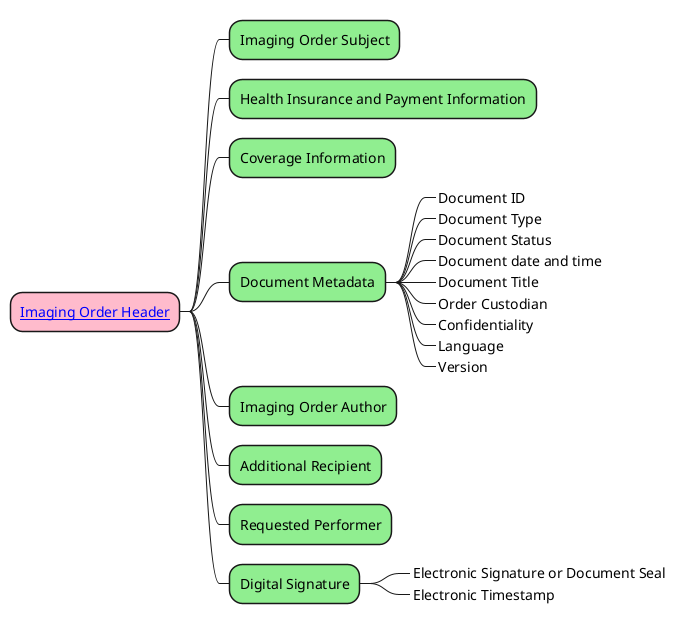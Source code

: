 @startmindmap
skinparam topurl StructureDefinition-

*[#FFBBCC] [[HeaderImagingOrder.html Imaging Order Header]]
**[#lightgreen] Imaging Order Subject
/'    Shell we keep or not?
** Preferred Health Professional
'/
**[#lightgreen] Health Insurance and Payment Information
/' ***_ Health insurance code
***_ Health insurance name
***_ Health insurance number '/
**[#lightgreen] Coverage Information
/'
** Attestation
***_ Attester
***_ DateTime
** Legal authentication
***_ Legal authenticator
***_ DateTime
'/
**[#lightgreen] Document Metadata
***_ Document ID
***_ Document Type
***_ Document Status
***_ Document date and time
***_ Document Title
***_ Order Custodian
***_ Confidentiality
***_ Language
***_ Version
**[#lightgreen] Imaging Order Author
**[#lightgreen] Additional Recipient
**[#lightgreen] Requested Performer
**[#lightgreen] Digital Signature
***_ Electronic Signature or Document Seal
***_ Electronic Timestamp
/' ** Intended recipient
** Authorship
***_ Author
***_ DateTime
** Attestation
***_ Attester
***_ DateTime
** Legal authentication
***_ Legal authenticator
***_ DateTime
** Document metadata
***_ Document ID
***_ Document type
***_ Document status
***_ Period
***_ Report date and time
***_ Document title
***_ Event type
***_ Specialty
***_ Report custodian
***_ Document format
***_ Confidentiality
***_ Language
***_ Version
***_ Study Instance UID
***_ Accession number '/
@endmindmap